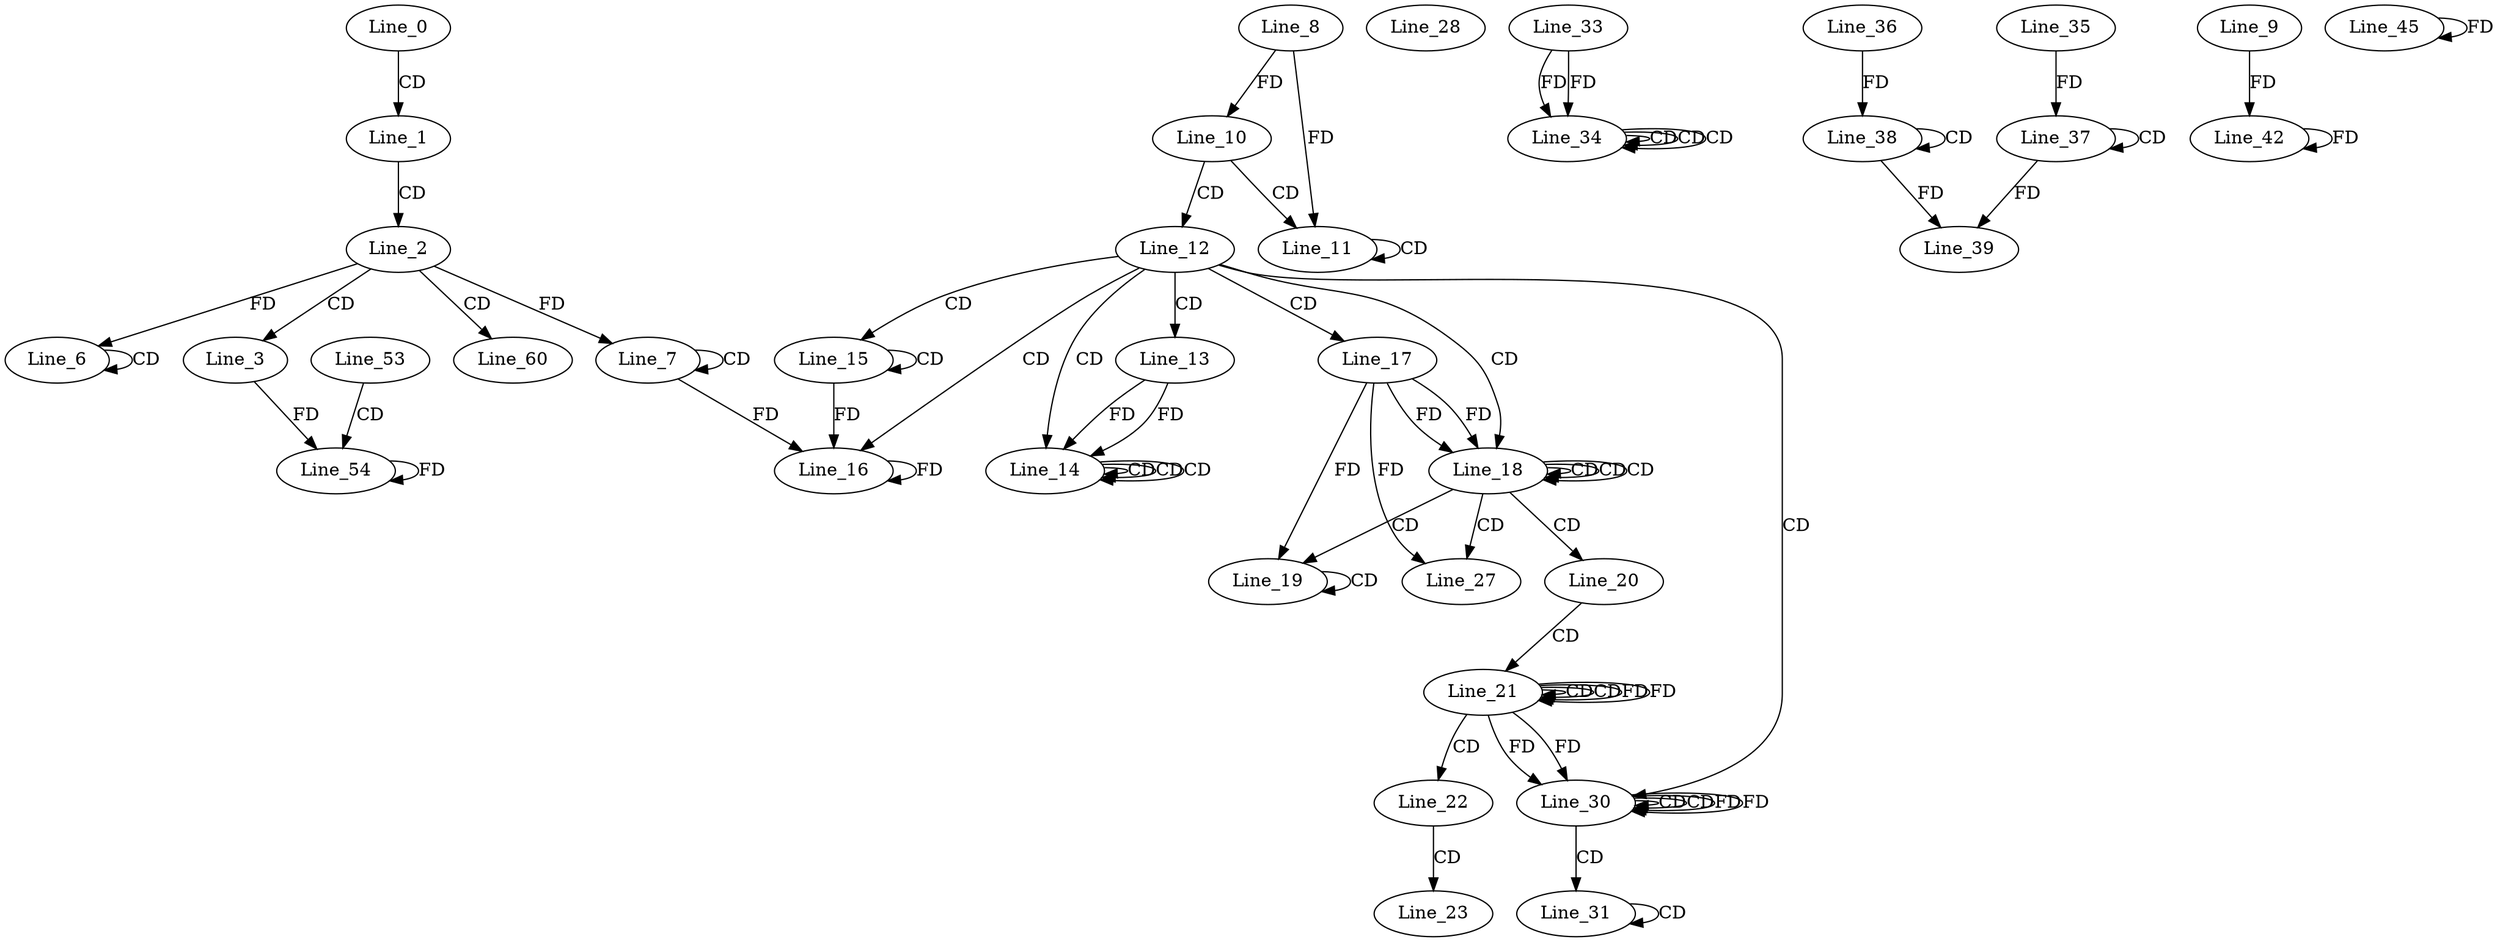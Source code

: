 digraph G {
  Line_0;
  Line_1;
  Line_2;
  Line_3;
  Line_6;
  Line_6;
  Line_7;
  Line_7;
  Line_8;
  Line_10;
  Line_10;
  Line_10;
  Line_11;
  Line_11;
  Line_12;
  Line_13;
  Line_14;
  Line_14;
  Line_14;
  Line_14;
  Line_15;
  Line_15;
  Line_16;
  Line_17;
  Line_18;
  Line_18;
  Line_18;
  Line_18;
  Line_19;
  Line_19;
  Line_20;
  Line_21;
  Line_21;
  Line_21;
  Line_22;
  Line_23;
  Line_27;
  Line_28;
  Line_30;
  Line_30;
  Line_30;
  Line_31;
  Line_31;
  Line_34;
  Line_34;
  Line_34;
  Line_33;
  Line_34;
  Line_37;
  Line_37;
  Line_35;
  Line_38;
  Line_38;
  Line_36;
  Line_39;
  Line_39;
  Line_42;
  Line_9;
  Line_45;
  Line_53;
  Line_54;
  Line_60;
  Line_0 -> Line_1 [ label="CD" ];
  Line_1 -> Line_2 [ label="CD" ];
  Line_2 -> Line_3 [ label="CD" ];
  Line_6 -> Line_6 [ label="CD" ];
  Line_2 -> Line_6 [ label="FD" ];
  Line_7 -> Line_7 [ label="CD" ];
  Line_2 -> Line_7 [ label="FD" ];
  Line_8 -> Line_10 [ label="FD" ];
  Line_10 -> Line_11 [ label="CD" ];
  Line_11 -> Line_11 [ label="CD" ];
  Line_8 -> Line_11 [ label="FD" ];
  Line_10 -> Line_12 [ label="CD" ];
  Line_12 -> Line_13 [ label="CD" ];
  Line_12 -> Line_14 [ label="CD" ];
  Line_14 -> Line_14 [ label="CD" ];
  Line_14 -> Line_14 [ label="CD" ];
  Line_13 -> Line_14 [ label="FD" ];
  Line_14 -> Line_14 [ label="CD" ];
  Line_13 -> Line_14 [ label="FD" ];
  Line_12 -> Line_15 [ label="CD" ];
  Line_15 -> Line_15 [ label="CD" ];
  Line_12 -> Line_16 [ label="CD" ];
  Line_7 -> Line_16 [ label="FD" ];
  Line_16 -> Line_16 [ label="FD" ];
  Line_15 -> Line_16 [ label="FD" ];
  Line_12 -> Line_17 [ label="CD" ];
  Line_12 -> Line_18 [ label="CD" ];
  Line_18 -> Line_18 [ label="CD" ];
  Line_18 -> Line_18 [ label="CD" ];
  Line_17 -> Line_18 [ label="FD" ];
  Line_18 -> Line_18 [ label="CD" ];
  Line_17 -> Line_18 [ label="FD" ];
  Line_18 -> Line_19 [ label="CD" ];
  Line_19 -> Line_19 [ label="CD" ];
  Line_17 -> Line_19 [ label="FD" ];
  Line_18 -> Line_20 [ label="CD" ];
  Line_20 -> Line_21 [ label="CD" ];
  Line_21 -> Line_21 [ label="CD" ];
  Line_21 -> Line_21 [ label="CD" ];
  Line_21 -> Line_21 [ label="FD" ];
  Line_21 -> Line_22 [ label="CD" ];
  Line_22 -> Line_23 [ label="CD" ];
  Line_18 -> Line_27 [ label="CD" ];
  Line_17 -> Line_27 [ label="FD" ];
  Line_12 -> Line_30 [ label="CD" ];
  Line_30 -> Line_30 [ label="CD" ];
  Line_21 -> Line_30 [ label="FD" ];
  Line_30 -> Line_30 [ label="CD" ];
  Line_30 -> Line_30 [ label="FD" ];
  Line_21 -> Line_30 [ label="FD" ];
  Line_30 -> Line_31 [ label="CD" ];
  Line_31 -> Line_31 [ label="CD" ];
  Line_34 -> Line_34 [ label="CD" ];
  Line_34 -> Line_34 [ label="CD" ];
  Line_33 -> Line_34 [ label="FD" ];
  Line_34 -> Line_34 [ label="CD" ];
  Line_33 -> Line_34 [ label="FD" ];
  Line_37 -> Line_37 [ label="CD" ];
  Line_35 -> Line_37 [ label="FD" ];
  Line_38 -> Line_38 [ label="CD" ];
  Line_36 -> Line_38 [ label="FD" ];
  Line_37 -> Line_39 [ label="FD" ];
  Line_38 -> Line_39 [ label="FD" ];
  Line_42 -> Line_42 [ label="FD" ];
  Line_9 -> Line_42 [ label="FD" ];
  Line_45 -> Line_45 [ label="FD" ];
  Line_53 -> Line_54 [ label="CD" ];
  Line_3 -> Line_54 [ label="FD" ];
  Line_54 -> Line_54 [ label="FD" ];
  Line_2 -> Line_60 [ label="CD" ];
  Line_21 -> Line_21 [ label="FD" ];
  Line_30 -> Line_30 [ label="FD" ];
}

